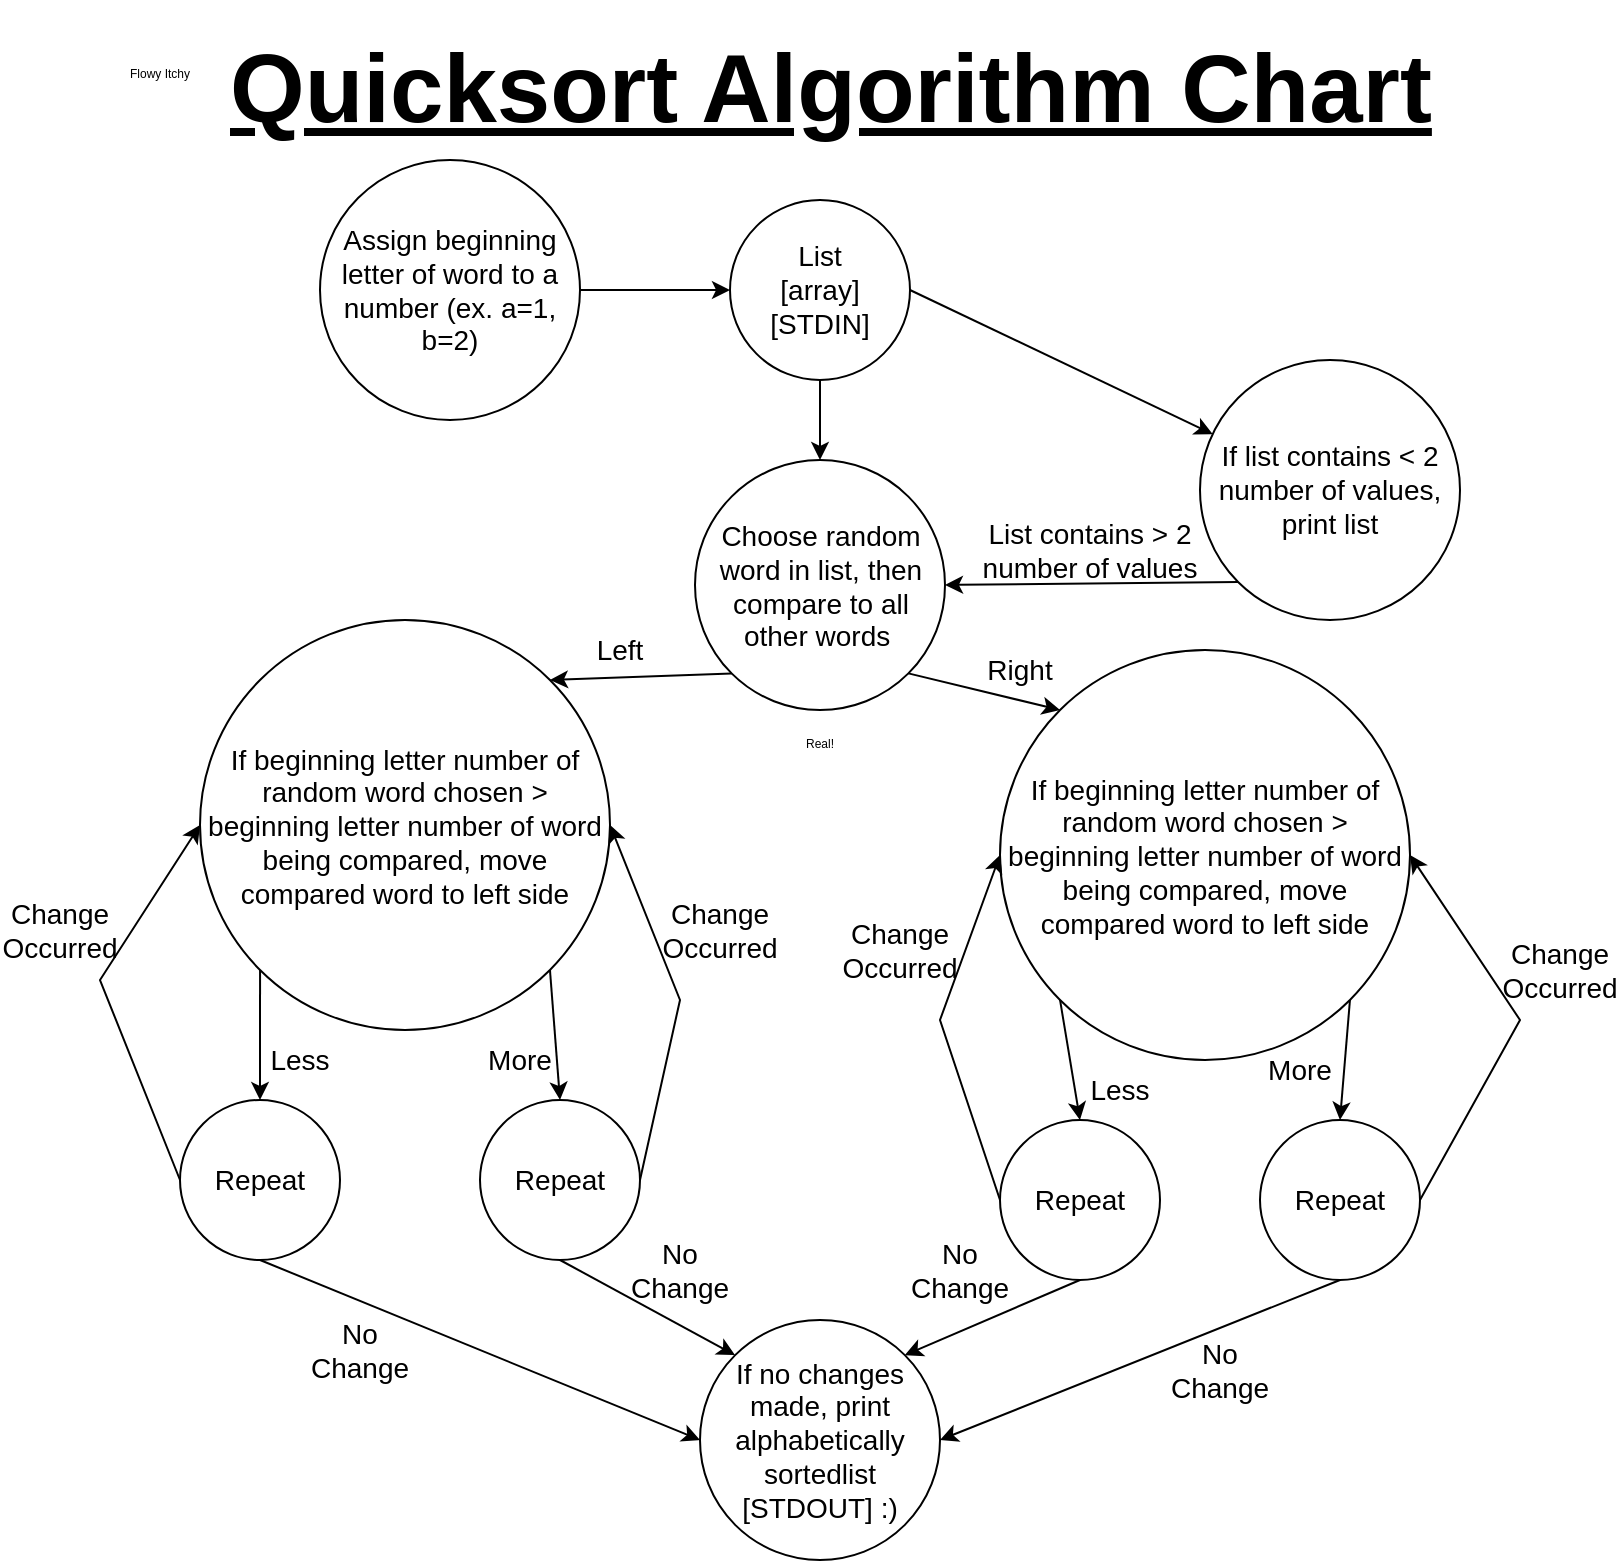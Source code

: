 <mxfile version="20.2.7" type="github">
  <diagram id="ugbNlbT8aDkATnWuXU5G" name="Page-1">
    <mxGraphModel dx="1662" dy="796" grid="1" gridSize="10" guides="1" tooltips="1" connect="1" arrows="1" fold="1" page="1" pageScale="1" pageWidth="850" pageHeight="1100" math="0" shadow="0">
      <root>
        <mxCell id="0" />
        <mxCell id="1" parent="0" />
        <mxCell id="XBVMV-LLbCI6lgzOACL9-1" value="&lt;h1&gt;&lt;font style=&quot;font-size: 48px&quot;&gt;&lt;u&gt;Quicksort Algorithm Chart&lt;/u&gt;&lt;/font&gt;&lt;/h1&gt;" style="text;html=1;strokeColor=none;fillColor=none;spacing=5;spacingTop=-20;whiteSpace=wrap;overflow=hidden;rounded=0;" vertex="1" parent="1">
          <mxGeometry x="130" y="30" width="700" height="70" as="geometry" />
        </mxCell>
        <mxCell id="XBVMV-LLbCI6lgzOACL9-2" value="&lt;font style=&quot;font-size: 6px;&quot;&gt;Flowy Itchy&lt;/font&gt;" style="text;html=1;strokeColor=none;fillColor=none;align=center;verticalAlign=middle;whiteSpace=wrap;rounded=0;" vertex="1" parent="1">
          <mxGeometry x="70" y="40" width="60" height="30" as="geometry" />
        </mxCell>
        <mxCell id="XBVMV-LLbCI6lgzOACL9-5" value="List &lt;br&gt;[array]&lt;br&gt;[STDIN]" style="ellipse;whiteSpace=wrap;html=1;aspect=fixed;fontSize=14;" vertex="1" parent="1">
          <mxGeometry x="385" y="120" width="90" height="90" as="geometry" />
        </mxCell>
        <mxCell id="XBVMV-LLbCI6lgzOACL9-6" value="If list contains &amp;lt; 2 number of values, print list" style="ellipse;whiteSpace=wrap;html=1;aspect=fixed;fontSize=14;" vertex="1" parent="1">
          <mxGeometry x="620" y="200" width="130" height="130" as="geometry" />
        </mxCell>
        <mxCell id="XBVMV-LLbCI6lgzOACL9-7" value="" style="endArrow=classic;html=1;rounded=0;fontSize=14;exitX=1;exitY=0.5;exitDx=0;exitDy=0;" edge="1" parent="1" source="XBVMV-LLbCI6lgzOACL9-5" target="XBVMV-LLbCI6lgzOACL9-6">
          <mxGeometry width="50" height="50" relative="1" as="geometry">
            <mxPoint x="480" y="380" as="sourcePoint" />
            <mxPoint x="530" y="330" as="targetPoint" />
          </mxGeometry>
        </mxCell>
        <mxCell id="XBVMV-LLbCI6lgzOACL9-8" value="Choose random word in list, then compare to all other words&amp;nbsp;" style="ellipse;whiteSpace=wrap;html=1;aspect=fixed;fontSize=14;" vertex="1" parent="1">
          <mxGeometry x="367.5" y="250" width="125" height="125" as="geometry" />
        </mxCell>
        <mxCell id="XBVMV-LLbCI6lgzOACL9-9" value="" style="endArrow=classic;html=1;rounded=0;fontSize=14;exitX=0.5;exitY=1;exitDx=0;exitDy=0;entryX=0.5;entryY=0;entryDx=0;entryDy=0;" edge="1" parent="1" source="XBVMV-LLbCI6lgzOACL9-5" target="XBVMV-LLbCI6lgzOACL9-8">
          <mxGeometry width="50" height="50" relative="1" as="geometry">
            <mxPoint x="480" y="370" as="sourcePoint" />
            <mxPoint x="530" y="320" as="targetPoint" />
          </mxGeometry>
        </mxCell>
        <mxCell id="XBVMV-LLbCI6lgzOACL9-10" value="&lt;font style=&quot;font-size: 6px;&quot;&gt;Real!&lt;/font&gt;" style="text;html=1;strokeColor=none;fillColor=none;align=center;verticalAlign=middle;whiteSpace=wrap;rounded=0;" vertex="1" parent="1">
          <mxGeometry x="400" y="375" width="60" height="30" as="geometry" />
        </mxCell>
        <mxCell id="XBVMV-LLbCI6lgzOACL9-11" value="If beginning letter number of random word chosen &amp;gt; beginning letter number of word being compared, move compared word to left side" style="ellipse;whiteSpace=wrap;html=1;aspect=fixed;fontSize=14;" vertex="1" parent="1">
          <mxGeometry x="120" y="330" width="205" height="205" as="geometry" />
        </mxCell>
        <mxCell id="XBVMV-LLbCI6lgzOACL9-12" value="Assign beginning letter of word to a number (ex. a=1, b=2)" style="ellipse;whiteSpace=wrap;html=1;aspect=fixed;fontSize=14;" vertex="1" parent="1">
          <mxGeometry x="180" y="100" width="130" height="130" as="geometry" />
        </mxCell>
        <mxCell id="XBVMV-LLbCI6lgzOACL9-13" value="" style="endArrow=classic;html=1;rounded=0;fontSize=14;exitX=1;exitY=0.5;exitDx=0;exitDy=0;entryX=0;entryY=0.5;entryDx=0;entryDy=0;" edge="1" parent="1" source="XBVMV-LLbCI6lgzOACL9-12" target="XBVMV-LLbCI6lgzOACL9-5">
          <mxGeometry width="50" height="50" relative="1" as="geometry">
            <mxPoint x="480" y="290" as="sourcePoint" />
            <mxPoint x="530" y="240" as="targetPoint" />
          </mxGeometry>
        </mxCell>
        <mxCell id="XBVMV-LLbCI6lgzOACL9-14" value="" style="endArrow=classic;html=1;rounded=0;fontSize=14;exitX=0;exitY=1;exitDx=0;exitDy=0;entryX=1;entryY=0.5;entryDx=0;entryDy=0;" edge="1" parent="1" source="XBVMV-LLbCI6lgzOACL9-6" target="XBVMV-LLbCI6lgzOACL9-8">
          <mxGeometry width="50" height="50" relative="1" as="geometry">
            <mxPoint x="480" y="290" as="sourcePoint" />
            <mxPoint x="530" y="240" as="targetPoint" />
          </mxGeometry>
        </mxCell>
        <mxCell id="XBVMV-LLbCI6lgzOACL9-15" value="List contains &amp;gt; 2 number of values" style="text;html=1;strokeColor=none;fillColor=none;align=center;verticalAlign=middle;whiteSpace=wrap;rounded=0;fontSize=14;" vertex="1" parent="1">
          <mxGeometry x="500" y="280" width="130" height="30" as="geometry" />
        </mxCell>
        <mxCell id="XBVMV-LLbCI6lgzOACL9-16" value="" style="endArrow=classic;html=1;rounded=0;fontSize=14;exitX=0;exitY=1;exitDx=0;exitDy=0;entryX=1;entryY=0;entryDx=0;entryDy=0;" edge="1" parent="1" source="XBVMV-LLbCI6lgzOACL9-8" target="XBVMV-LLbCI6lgzOACL9-11">
          <mxGeometry width="50" height="50" relative="1" as="geometry">
            <mxPoint x="480" y="350" as="sourcePoint" />
            <mxPoint x="530" y="300" as="targetPoint" />
          </mxGeometry>
        </mxCell>
        <mxCell id="XBVMV-LLbCI6lgzOACL9-18" value="Left" style="text;html=1;strokeColor=none;fillColor=none;align=center;verticalAlign=middle;whiteSpace=wrap;rounded=0;fontSize=14;rotation=0;" vertex="1" parent="1">
          <mxGeometry x="300" y="330" width="60" height="30" as="geometry" />
        </mxCell>
        <mxCell id="XBVMV-LLbCI6lgzOACL9-21" value="If beginning letter number of random word chosen &amp;gt; beginning letter number of word being compared, move compared word to left side" style="ellipse;whiteSpace=wrap;html=1;aspect=fixed;fontSize=14;" vertex="1" parent="1">
          <mxGeometry x="520" y="345" width="205" height="205" as="geometry" />
        </mxCell>
        <mxCell id="XBVMV-LLbCI6lgzOACL9-22" value="" style="endArrow=classic;html=1;rounded=0;fontSize=14;exitX=1;exitY=1;exitDx=0;exitDy=0;entryX=0;entryY=0;entryDx=0;entryDy=0;" edge="1" parent="1" source="XBVMV-LLbCI6lgzOACL9-8" target="XBVMV-LLbCI6lgzOACL9-21">
          <mxGeometry width="50" height="50" relative="1" as="geometry">
            <mxPoint x="480" y="500" as="sourcePoint" />
            <mxPoint x="530" y="450" as="targetPoint" />
          </mxGeometry>
        </mxCell>
        <mxCell id="XBVMV-LLbCI6lgzOACL9-23" value="Right" style="text;html=1;strokeColor=none;fillColor=none;align=center;verticalAlign=middle;whiteSpace=wrap;rounded=0;fontSize=14;" vertex="1" parent="1">
          <mxGeometry x="500" y="340" width="60" height="30" as="geometry" />
        </mxCell>
        <mxCell id="XBVMV-LLbCI6lgzOACL9-24" value="Repeat" style="ellipse;whiteSpace=wrap;html=1;aspect=fixed;fontSize=14;" vertex="1" parent="1">
          <mxGeometry x="260" y="570" width="80" height="80" as="geometry" />
        </mxCell>
        <mxCell id="XBVMV-LLbCI6lgzOACL9-25" value="Repeat" style="ellipse;whiteSpace=wrap;html=1;aspect=fixed;fontSize=14;" vertex="1" parent="1">
          <mxGeometry x="110" y="570" width="80" height="80" as="geometry" />
        </mxCell>
        <mxCell id="XBVMV-LLbCI6lgzOACL9-26" value="Repeat" style="ellipse;whiteSpace=wrap;html=1;aspect=fixed;fontSize=14;" vertex="1" parent="1">
          <mxGeometry x="520" y="580" width="80" height="80" as="geometry" />
        </mxCell>
        <mxCell id="XBVMV-LLbCI6lgzOACL9-27" value="Repeat" style="ellipse;whiteSpace=wrap;html=1;aspect=fixed;fontSize=14;" vertex="1" parent="1">
          <mxGeometry x="650" y="580" width="80" height="80" as="geometry" />
        </mxCell>
        <mxCell id="XBVMV-LLbCI6lgzOACL9-28" value="" style="endArrow=classic;html=1;rounded=0;fontSize=14;entryX=0.5;entryY=0;entryDx=0;entryDy=0;exitX=0;exitY=1;exitDx=0;exitDy=0;" edge="1" parent="1" source="XBVMV-LLbCI6lgzOACL9-11" target="XBVMV-LLbCI6lgzOACL9-25">
          <mxGeometry width="50" height="50" relative="1" as="geometry">
            <mxPoint x="180" y="520" as="sourcePoint" />
            <mxPoint x="530" y="450" as="targetPoint" />
          </mxGeometry>
        </mxCell>
        <mxCell id="XBVMV-LLbCI6lgzOACL9-29" value="" style="endArrow=classic;html=1;rounded=0;fontSize=14;entryX=0.5;entryY=0;entryDx=0;entryDy=0;exitX=1;exitY=1;exitDx=0;exitDy=0;" edge="1" parent="1" source="XBVMV-LLbCI6lgzOACL9-11" target="XBVMV-LLbCI6lgzOACL9-24">
          <mxGeometry width="50" height="50" relative="1" as="geometry">
            <mxPoint x="340" y="510" as="sourcePoint" />
            <mxPoint x="175.072" y="582.948" as="targetPoint" />
          </mxGeometry>
        </mxCell>
        <mxCell id="XBVMV-LLbCI6lgzOACL9-30" value="" style="endArrow=classic;html=1;rounded=0;fontSize=14;exitX=0;exitY=1;exitDx=0;exitDy=0;entryX=0.5;entryY=0;entryDx=0;entryDy=0;" edge="1" parent="1" source="XBVMV-LLbCI6lgzOACL9-21" target="XBVMV-LLbCI6lgzOACL9-26">
          <mxGeometry width="50" height="50" relative="1" as="geometry">
            <mxPoint x="480" y="500" as="sourcePoint" />
            <mxPoint x="530" y="450" as="targetPoint" />
          </mxGeometry>
        </mxCell>
        <mxCell id="XBVMV-LLbCI6lgzOACL9-31" value="" style="endArrow=classic;html=1;rounded=0;fontSize=14;exitX=1;exitY=1;exitDx=0;exitDy=0;entryX=0.5;entryY=0;entryDx=0;entryDy=0;" edge="1" parent="1" source="XBVMV-LLbCI6lgzOACL9-21" target="XBVMV-LLbCI6lgzOACL9-27">
          <mxGeometry width="50" height="50" relative="1" as="geometry">
            <mxPoint x="480" y="500" as="sourcePoint" />
            <mxPoint x="530" y="450" as="targetPoint" />
          </mxGeometry>
        </mxCell>
        <mxCell id="XBVMV-LLbCI6lgzOACL9-32" value="Less" style="text;html=1;strokeColor=none;fillColor=none;align=center;verticalAlign=middle;whiteSpace=wrap;rounded=0;fontSize=14;" vertex="1" parent="1">
          <mxGeometry x="140" y="535" width="60" height="30" as="geometry" />
        </mxCell>
        <mxCell id="XBVMV-LLbCI6lgzOACL9-33" value="Less" style="text;html=1;strokeColor=none;fillColor=none;align=center;verticalAlign=middle;whiteSpace=wrap;rounded=0;fontSize=14;" vertex="1" parent="1">
          <mxGeometry x="550" y="550" width="60" height="30" as="geometry" />
        </mxCell>
        <mxCell id="XBVMV-LLbCI6lgzOACL9-34" value="More" style="text;html=1;strokeColor=none;fillColor=none;align=center;verticalAlign=middle;whiteSpace=wrap;rounded=0;fontSize=14;" vertex="1" parent="1">
          <mxGeometry x="250" y="535" width="60" height="30" as="geometry" />
        </mxCell>
        <mxCell id="XBVMV-LLbCI6lgzOACL9-35" value="More" style="text;html=1;strokeColor=none;fillColor=none;align=center;verticalAlign=middle;whiteSpace=wrap;rounded=0;fontSize=14;" vertex="1" parent="1">
          <mxGeometry x="640" y="540" width="60" height="30" as="geometry" />
        </mxCell>
        <mxCell id="XBVMV-LLbCI6lgzOACL9-36" value="" style="endArrow=classic;html=1;rounded=0;fontSize=14;exitX=0;exitY=0.5;exitDx=0;exitDy=0;entryX=0;entryY=0.5;entryDx=0;entryDy=0;" edge="1" parent="1" source="XBVMV-LLbCI6lgzOACL9-25" target="XBVMV-LLbCI6lgzOACL9-11">
          <mxGeometry width="50" height="50" relative="1" as="geometry">
            <mxPoint x="480" y="500" as="sourcePoint" />
            <mxPoint x="530" y="450" as="targetPoint" />
            <Array as="points">
              <mxPoint x="70" y="510" />
            </Array>
          </mxGeometry>
        </mxCell>
        <mxCell id="XBVMV-LLbCI6lgzOACL9-37" value="Change Occurred" style="text;html=1;strokeColor=none;fillColor=none;align=center;verticalAlign=middle;whiteSpace=wrap;rounded=0;fontSize=14;" vertex="1" parent="1">
          <mxGeometry x="20" y="470" width="60" height="30" as="geometry" />
        </mxCell>
        <mxCell id="XBVMV-LLbCI6lgzOACL9-38" value="" style="endArrow=classic;html=1;rounded=0;fontSize=14;exitX=1;exitY=0.5;exitDx=0;exitDy=0;entryX=1;entryY=0.5;entryDx=0;entryDy=0;" edge="1" parent="1" source="XBVMV-LLbCI6lgzOACL9-27" target="XBVMV-LLbCI6lgzOACL9-21">
          <mxGeometry width="50" height="50" relative="1" as="geometry">
            <mxPoint x="480" y="490" as="sourcePoint" />
            <mxPoint x="530" y="440" as="targetPoint" />
            <Array as="points">
              <mxPoint x="780" y="530" />
            </Array>
          </mxGeometry>
        </mxCell>
        <mxCell id="XBVMV-LLbCI6lgzOACL9-39" value="Change Occurred" style="text;html=1;strokeColor=none;fillColor=none;align=center;verticalAlign=middle;whiteSpace=wrap;rounded=0;fontSize=14;" vertex="1" parent="1">
          <mxGeometry x="770" y="490" width="60" height="30" as="geometry" />
        </mxCell>
        <mxCell id="XBVMV-LLbCI6lgzOACL9-40" value="" style="endArrow=classic;html=1;rounded=0;fontSize=14;exitX=1;exitY=0.5;exitDx=0;exitDy=0;entryX=1;entryY=0.5;entryDx=0;entryDy=0;" edge="1" parent="1" source="XBVMV-LLbCI6lgzOACL9-24" target="XBVMV-LLbCI6lgzOACL9-11">
          <mxGeometry width="50" height="50" relative="1" as="geometry">
            <mxPoint x="480" y="520" as="sourcePoint" />
            <mxPoint x="530" y="470" as="targetPoint" />
            <Array as="points">
              <mxPoint x="360" y="520" />
            </Array>
          </mxGeometry>
        </mxCell>
        <mxCell id="XBVMV-LLbCI6lgzOACL9-41" value="Change Occurred" style="text;html=1;strokeColor=none;fillColor=none;align=center;verticalAlign=middle;whiteSpace=wrap;rounded=0;fontSize=14;" vertex="1" parent="1">
          <mxGeometry x="350" y="470" width="60" height="30" as="geometry" />
        </mxCell>
        <mxCell id="XBVMV-LLbCI6lgzOACL9-42" value="" style="endArrow=classic;html=1;rounded=0;fontSize=14;exitX=0;exitY=0.5;exitDx=0;exitDy=0;entryX=0;entryY=0.5;entryDx=0;entryDy=0;" edge="1" parent="1" source="XBVMV-LLbCI6lgzOACL9-26" target="XBVMV-LLbCI6lgzOACL9-21">
          <mxGeometry width="50" height="50" relative="1" as="geometry">
            <mxPoint x="480" y="520" as="sourcePoint" />
            <mxPoint x="530" y="470" as="targetPoint" />
            <Array as="points">
              <mxPoint x="490" y="530" />
            </Array>
          </mxGeometry>
        </mxCell>
        <mxCell id="XBVMV-LLbCI6lgzOACL9-43" value="Change Occurred" style="text;html=1;strokeColor=none;fillColor=none;align=center;verticalAlign=middle;whiteSpace=wrap;rounded=0;fontSize=14;" vertex="1" parent="1">
          <mxGeometry x="440" y="480" width="60" height="30" as="geometry" />
        </mxCell>
        <mxCell id="XBVMV-LLbCI6lgzOACL9-44" value="If no changes made, print alphabetically sortedlist [STDOUT] :)" style="ellipse;whiteSpace=wrap;html=1;aspect=fixed;fontSize=14;" vertex="1" parent="1">
          <mxGeometry x="370" y="680" width="120" height="120" as="geometry" />
        </mxCell>
        <mxCell id="XBVMV-LLbCI6lgzOACL9-45" value="" style="endArrow=classic;html=1;rounded=0;fontSize=14;exitX=0.5;exitY=1;exitDx=0;exitDy=0;entryX=0;entryY=0;entryDx=0;entryDy=0;" edge="1" parent="1" source="XBVMV-LLbCI6lgzOACL9-24" target="XBVMV-LLbCI6lgzOACL9-44">
          <mxGeometry width="50" height="50" relative="1" as="geometry">
            <mxPoint x="480" y="490" as="sourcePoint" />
            <mxPoint x="530" y="440" as="targetPoint" />
          </mxGeometry>
        </mxCell>
        <mxCell id="XBVMV-LLbCI6lgzOACL9-46" value="" style="endArrow=classic;html=1;rounded=0;fontSize=14;exitX=0.5;exitY=1;exitDx=0;exitDy=0;entryX=0;entryY=0.5;entryDx=0;entryDy=0;" edge="1" parent="1" source="XBVMV-LLbCI6lgzOACL9-25" target="XBVMV-LLbCI6lgzOACL9-44">
          <mxGeometry width="50" height="50" relative="1" as="geometry">
            <mxPoint x="480" y="490" as="sourcePoint" />
            <mxPoint x="530" y="440" as="targetPoint" />
          </mxGeometry>
        </mxCell>
        <mxCell id="XBVMV-LLbCI6lgzOACL9-47" value="" style="endArrow=classic;html=1;rounded=0;fontSize=14;exitX=0.5;exitY=1;exitDx=0;exitDy=0;entryX=1;entryY=0;entryDx=0;entryDy=0;" edge="1" parent="1" source="XBVMV-LLbCI6lgzOACL9-26" target="XBVMV-LLbCI6lgzOACL9-44">
          <mxGeometry width="50" height="50" relative="1" as="geometry">
            <mxPoint x="480" y="490" as="sourcePoint" />
            <mxPoint x="530" y="440" as="targetPoint" />
          </mxGeometry>
        </mxCell>
        <mxCell id="XBVMV-LLbCI6lgzOACL9-48" value="" style="endArrow=classic;html=1;rounded=0;fontSize=14;exitX=0.5;exitY=1;exitDx=0;exitDy=0;entryX=1;entryY=0.5;entryDx=0;entryDy=0;" edge="1" parent="1" source="XBVMV-LLbCI6lgzOACL9-27" target="XBVMV-LLbCI6lgzOACL9-44">
          <mxGeometry width="50" height="50" relative="1" as="geometry">
            <mxPoint x="480" y="490" as="sourcePoint" />
            <mxPoint x="530" y="440" as="targetPoint" />
          </mxGeometry>
        </mxCell>
        <mxCell id="XBVMV-LLbCI6lgzOACL9-49" value="No Change" style="text;html=1;strokeColor=none;fillColor=none;align=center;verticalAlign=middle;whiteSpace=wrap;rounded=0;fontSize=14;" vertex="1" parent="1">
          <mxGeometry x="330" y="640" width="60" height="30" as="geometry" />
        </mxCell>
        <mxCell id="XBVMV-LLbCI6lgzOACL9-50" value="No Change" style="text;html=1;strokeColor=none;fillColor=none;align=center;verticalAlign=middle;whiteSpace=wrap;rounded=0;fontSize=14;" vertex="1" parent="1">
          <mxGeometry x="470" y="640" width="60" height="30" as="geometry" />
        </mxCell>
        <mxCell id="XBVMV-LLbCI6lgzOACL9-51" value="No Change" style="text;html=1;strokeColor=none;fillColor=none;align=center;verticalAlign=middle;whiteSpace=wrap;rounded=0;fontSize=14;" vertex="1" parent="1">
          <mxGeometry x="170" y="680" width="60" height="30" as="geometry" />
        </mxCell>
        <mxCell id="XBVMV-LLbCI6lgzOACL9-52" value="No Change" style="text;html=1;strokeColor=none;fillColor=none;align=center;verticalAlign=middle;whiteSpace=wrap;rounded=0;fontSize=14;" vertex="1" parent="1">
          <mxGeometry x="600" y="690" width="60" height="30" as="geometry" />
        </mxCell>
      </root>
    </mxGraphModel>
  </diagram>
</mxfile>

